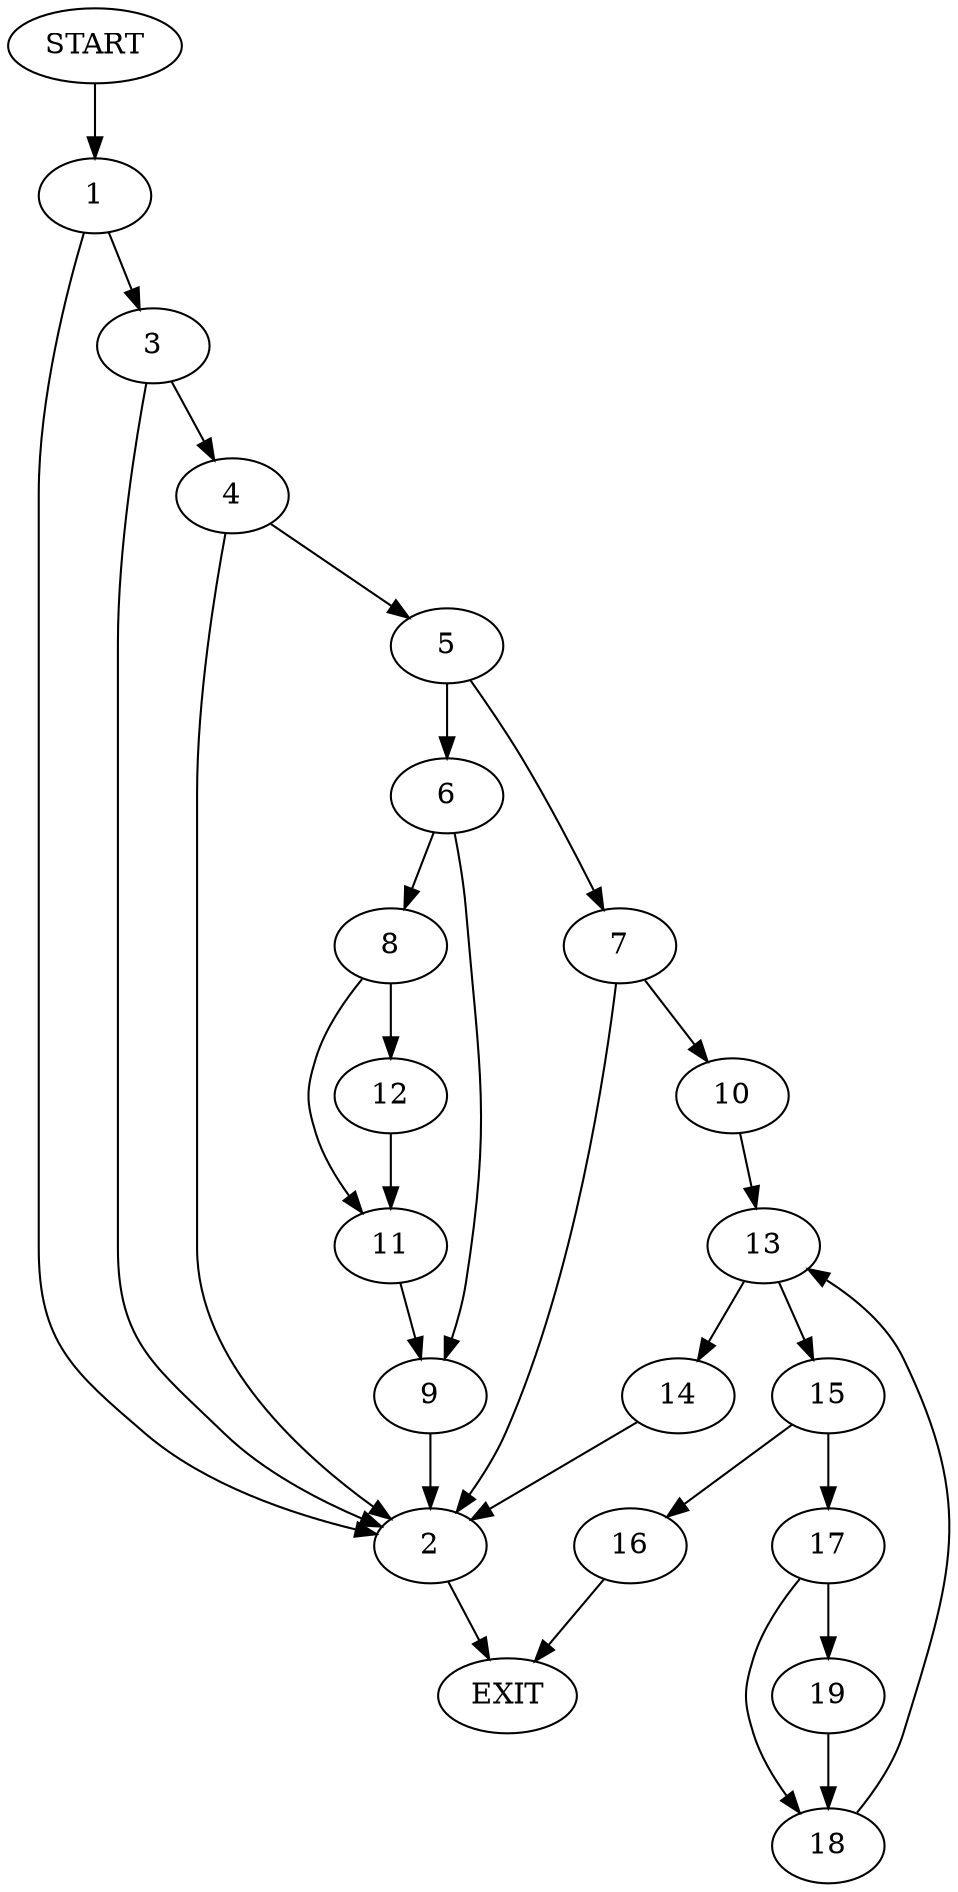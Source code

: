 digraph {
0 [label="START"]
20 [label="EXIT"]
0 -> 1
1 -> 2
1 -> 3
2 -> 20
3 -> 2
3 -> 4
4 -> 5
4 -> 2
5 -> 6
5 -> 7
6 -> 8
6 -> 9
7 -> 10
7 -> 2
8 -> 11
8 -> 12
9 -> 2
11 -> 9
12 -> 11
10 -> 13
13 -> 14
13 -> 15
14 -> 2
15 -> 16
15 -> 17
17 -> 18
17 -> 19
16 -> 20
19 -> 18
18 -> 13
}
